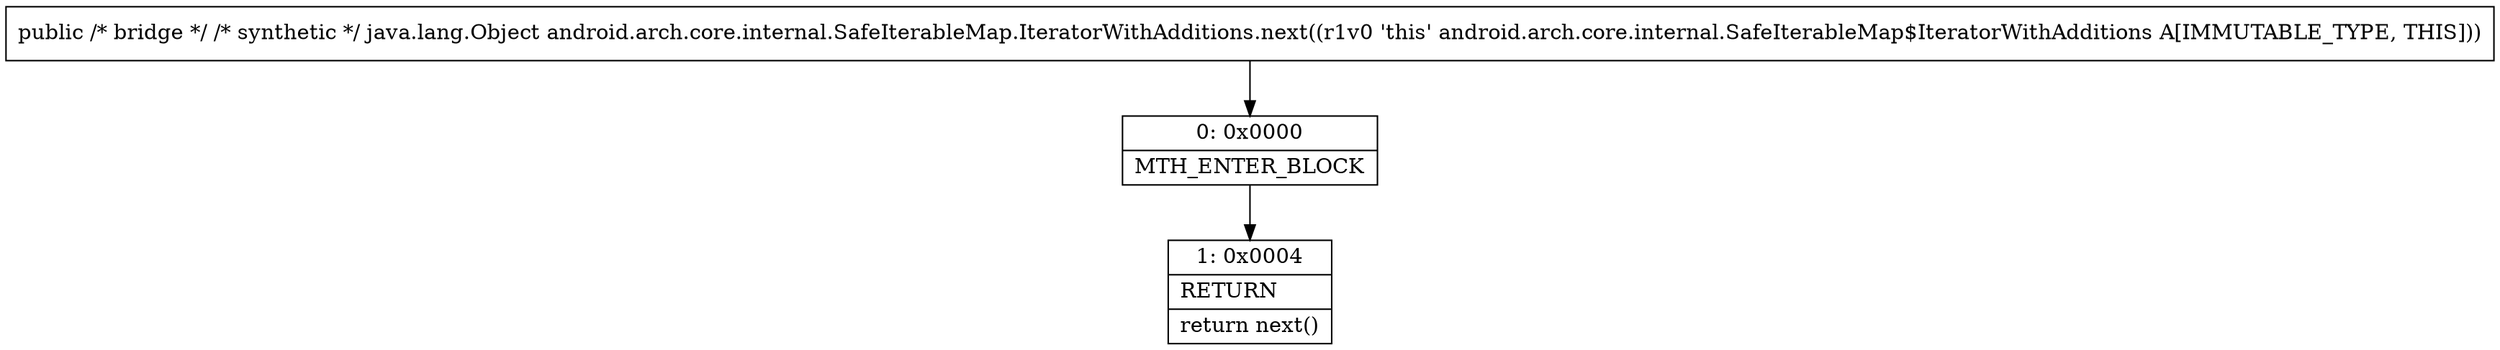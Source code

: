 digraph "CFG forandroid.arch.core.internal.SafeIterableMap.IteratorWithAdditions.next()Ljava\/lang\/Object;" {
Node_0 [shape=record,label="{0\:\ 0x0000|MTH_ENTER_BLOCK\l}"];
Node_1 [shape=record,label="{1\:\ 0x0004|RETURN\l|return next()\l}"];
MethodNode[shape=record,label="{public \/* bridge *\/ \/* synthetic *\/ java.lang.Object android.arch.core.internal.SafeIterableMap.IteratorWithAdditions.next((r1v0 'this' android.arch.core.internal.SafeIterableMap$IteratorWithAdditions A[IMMUTABLE_TYPE, THIS])) }"];
MethodNode -> Node_0;
Node_0 -> Node_1;
}


